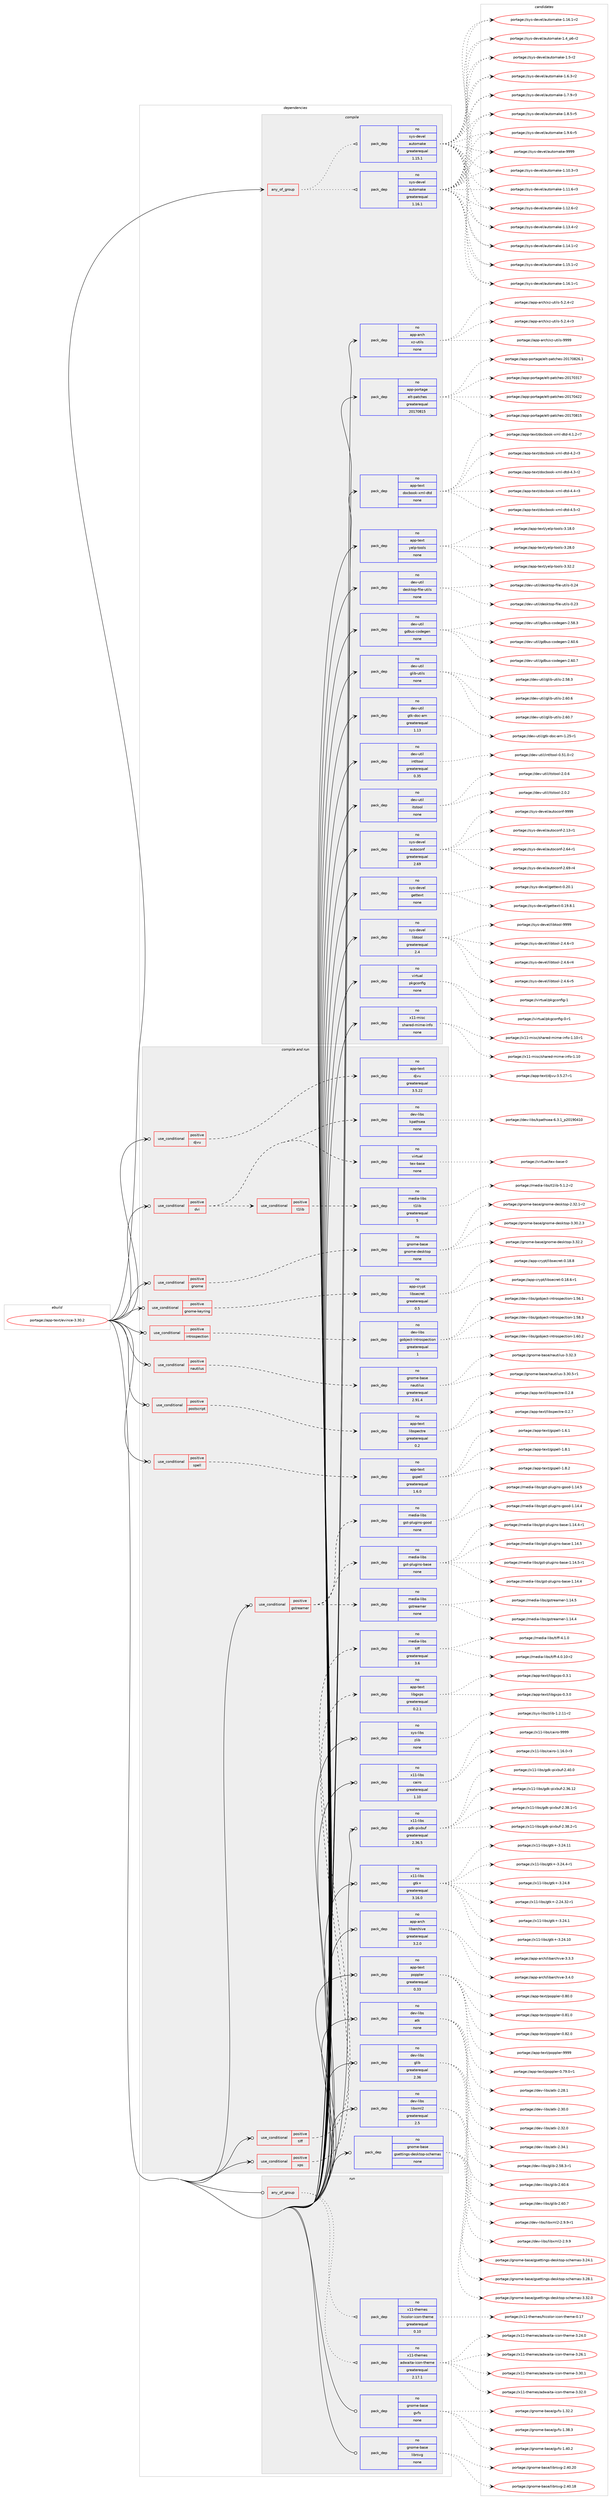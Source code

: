 digraph prolog {

# *************
# Graph options
# *************

newrank=true;
concentrate=true;
compound=true;
graph [rankdir=LR,fontname=Helvetica,fontsize=10,ranksep=1.5];#, ranksep=2.5, nodesep=0.2];
edge  [arrowhead=vee];
node  [fontname=Helvetica,fontsize=10];

# **********
# The ebuild
# **********

subgraph cluster_leftcol {
color=gray;
rank=same;
label=<<i>ebuild</i>>;
id [label="portage://app-text/evince-3.30.2", color=red, width=4, href="../app-text/evince-3.30.2.svg"];
}

# ****************
# The dependencies
# ****************

subgraph cluster_midcol {
color=gray;
label=<<i>dependencies</i>>;
subgraph cluster_compile {
fillcolor="#eeeeee";
style=filled;
label=<<i>compile</i>>;
subgraph any717 {
dependency44042 [label=<<TABLE BORDER="0" CELLBORDER="1" CELLSPACING="0" CELLPADDING="4"><TR><TD CELLPADDING="10">any_of_group</TD></TR></TABLE>>, shape=none, color=red];subgraph pack32519 {
dependency44043 [label=<<TABLE BORDER="0" CELLBORDER="1" CELLSPACING="0" CELLPADDING="4" WIDTH="220"><TR><TD ROWSPAN="6" CELLPADDING="30">pack_dep</TD></TR><TR><TD WIDTH="110">no</TD></TR><TR><TD>sys-devel</TD></TR><TR><TD>automake</TD></TR><TR><TD>greaterequal</TD></TR><TR><TD>1.16.1</TD></TR></TABLE>>, shape=none, color=blue];
}
dependency44042:e -> dependency44043:w [weight=20,style="dotted",arrowhead="oinv"];
subgraph pack32520 {
dependency44044 [label=<<TABLE BORDER="0" CELLBORDER="1" CELLSPACING="0" CELLPADDING="4" WIDTH="220"><TR><TD ROWSPAN="6" CELLPADDING="30">pack_dep</TD></TR><TR><TD WIDTH="110">no</TD></TR><TR><TD>sys-devel</TD></TR><TR><TD>automake</TD></TR><TR><TD>greaterequal</TD></TR><TR><TD>1.15.1</TD></TR></TABLE>>, shape=none, color=blue];
}
dependency44042:e -> dependency44044:w [weight=20,style="dotted",arrowhead="oinv"];
}
id:e -> dependency44042:w [weight=20,style="solid",arrowhead="vee"];
subgraph pack32521 {
dependency44045 [label=<<TABLE BORDER="0" CELLBORDER="1" CELLSPACING="0" CELLPADDING="4" WIDTH="220"><TR><TD ROWSPAN="6" CELLPADDING="30">pack_dep</TD></TR><TR><TD WIDTH="110">no</TD></TR><TR><TD>app-arch</TD></TR><TR><TD>xz-utils</TD></TR><TR><TD>none</TD></TR><TR><TD></TD></TR></TABLE>>, shape=none, color=blue];
}
id:e -> dependency44045:w [weight=20,style="solid",arrowhead="vee"];
subgraph pack32522 {
dependency44046 [label=<<TABLE BORDER="0" CELLBORDER="1" CELLSPACING="0" CELLPADDING="4" WIDTH="220"><TR><TD ROWSPAN="6" CELLPADDING="30">pack_dep</TD></TR><TR><TD WIDTH="110">no</TD></TR><TR><TD>app-portage</TD></TR><TR><TD>elt-patches</TD></TR><TR><TD>greaterequal</TD></TR><TR><TD>20170815</TD></TR></TABLE>>, shape=none, color=blue];
}
id:e -> dependency44046:w [weight=20,style="solid",arrowhead="vee"];
subgraph pack32523 {
dependency44047 [label=<<TABLE BORDER="0" CELLBORDER="1" CELLSPACING="0" CELLPADDING="4" WIDTH="220"><TR><TD ROWSPAN="6" CELLPADDING="30">pack_dep</TD></TR><TR><TD WIDTH="110">no</TD></TR><TR><TD>app-text</TD></TR><TR><TD>docbook-xml-dtd</TD></TR><TR><TD>none</TD></TR><TR><TD></TD></TR></TABLE>>, shape=none, color=blue];
}
id:e -> dependency44047:w [weight=20,style="solid",arrowhead="vee"];
subgraph pack32524 {
dependency44048 [label=<<TABLE BORDER="0" CELLBORDER="1" CELLSPACING="0" CELLPADDING="4" WIDTH="220"><TR><TD ROWSPAN="6" CELLPADDING="30">pack_dep</TD></TR><TR><TD WIDTH="110">no</TD></TR><TR><TD>app-text</TD></TR><TR><TD>yelp-tools</TD></TR><TR><TD>none</TD></TR><TR><TD></TD></TR></TABLE>>, shape=none, color=blue];
}
id:e -> dependency44048:w [weight=20,style="solid",arrowhead="vee"];
subgraph pack32525 {
dependency44049 [label=<<TABLE BORDER="0" CELLBORDER="1" CELLSPACING="0" CELLPADDING="4" WIDTH="220"><TR><TD ROWSPAN="6" CELLPADDING="30">pack_dep</TD></TR><TR><TD WIDTH="110">no</TD></TR><TR><TD>dev-util</TD></TR><TR><TD>desktop-file-utils</TD></TR><TR><TD>none</TD></TR><TR><TD></TD></TR></TABLE>>, shape=none, color=blue];
}
id:e -> dependency44049:w [weight=20,style="solid",arrowhead="vee"];
subgraph pack32526 {
dependency44050 [label=<<TABLE BORDER="0" CELLBORDER="1" CELLSPACING="0" CELLPADDING="4" WIDTH="220"><TR><TD ROWSPAN="6" CELLPADDING="30">pack_dep</TD></TR><TR><TD WIDTH="110">no</TD></TR><TR><TD>dev-util</TD></TR><TR><TD>gdbus-codegen</TD></TR><TR><TD>none</TD></TR><TR><TD></TD></TR></TABLE>>, shape=none, color=blue];
}
id:e -> dependency44050:w [weight=20,style="solid",arrowhead="vee"];
subgraph pack32527 {
dependency44051 [label=<<TABLE BORDER="0" CELLBORDER="1" CELLSPACING="0" CELLPADDING="4" WIDTH="220"><TR><TD ROWSPAN="6" CELLPADDING="30">pack_dep</TD></TR><TR><TD WIDTH="110">no</TD></TR><TR><TD>dev-util</TD></TR><TR><TD>glib-utils</TD></TR><TR><TD>none</TD></TR><TR><TD></TD></TR></TABLE>>, shape=none, color=blue];
}
id:e -> dependency44051:w [weight=20,style="solid",arrowhead="vee"];
subgraph pack32528 {
dependency44052 [label=<<TABLE BORDER="0" CELLBORDER="1" CELLSPACING="0" CELLPADDING="4" WIDTH="220"><TR><TD ROWSPAN="6" CELLPADDING="30">pack_dep</TD></TR><TR><TD WIDTH="110">no</TD></TR><TR><TD>dev-util</TD></TR><TR><TD>gtk-doc-am</TD></TR><TR><TD>greaterequal</TD></TR><TR><TD>1.13</TD></TR></TABLE>>, shape=none, color=blue];
}
id:e -> dependency44052:w [weight=20,style="solid",arrowhead="vee"];
subgraph pack32529 {
dependency44053 [label=<<TABLE BORDER="0" CELLBORDER="1" CELLSPACING="0" CELLPADDING="4" WIDTH="220"><TR><TD ROWSPAN="6" CELLPADDING="30">pack_dep</TD></TR><TR><TD WIDTH="110">no</TD></TR><TR><TD>dev-util</TD></TR><TR><TD>intltool</TD></TR><TR><TD>greaterequal</TD></TR><TR><TD>0.35</TD></TR></TABLE>>, shape=none, color=blue];
}
id:e -> dependency44053:w [weight=20,style="solid",arrowhead="vee"];
subgraph pack32530 {
dependency44054 [label=<<TABLE BORDER="0" CELLBORDER="1" CELLSPACING="0" CELLPADDING="4" WIDTH="220"><TR><TD ROWSPAN="6" CELLPADDING="30">pack_dep</TD></TR><TR><TD WIDTH="110">no</TD></TR><TR><TD>dev-util</TD></TR><TR><TD>itstool</TD></TR><TR><TD>none</TD></TR><TR><TD></TD></TR></TABLE>>, shape=none, color=blue];
}
id:e -> dependency44054:w [weight=20,style="solid",arrowhead="vee"];
subgraph pack32531 {
dependency44055 [label=<<TABLE BORDER="0" CELLBORDER="1" CELLSPACING="0" CELLPADDING="4" WIDTH="220"><TR><TD ROWSPAN="6" CELLPADDING="30">pack_dep</TD></TR><TR><TD WIDTH="110">no</TD></TR><TR><TD>sys-devel</TD></TR><TR><TD>autoconf</TD></TR><TR><TD>greaterequal</TD></TR><TR><TD>2.69</TD></TR></TABLE>>, shape=none, color=blue];
}
id:e -> dependency44055:w [weight=20,style="solid",arrowhead="vee"];
subgraph pack32532 {
dependency44056 [label=<<TABLE BORDER="0" CELLBORDER="1" CELLSPACING="0" CELLPADDING="4" WIDTH="220"><TR><TD ROWSPAN="6" CELLPADDING="30">pack_dep</TD></TR><TR><TD WIDTH="110">no</TD></TR><TR><TD>sys-devel</TD></TR><TR><TD>gettext</TD></TR><TR><TD>none</TD></TR><TR><TD></TD></TR></TABLE>>, shape=none, color=blue];
}
id:e -> dependency44056:w [weight=20,style="solid",arrowhead="vee"];
subgraph pack32533 {
dependency44057 [label=<<TABLE BORDER="0" CELLBORDER="1" CELLSPACING="0" CELLPADDING="4" WIDTH="220"><TR><TD ROWSPAN="6" CELLPADDING="30">pack_dep</TD></TR><TR><TD WIDTH="110">no</TD></TR><TR><TD>sys-devel</TD></TR><TR><TD>libtool</TD></TR><TR><TD>greaterequal</TD></TR><TR><TD>2.4</TD></TR></TABLE>>, shape=none, color=blue];
}
id:e -> dependency44057:w [weight=20,style="solid",arrowhead="vee"];
subgraph pack32534 {
dependency44058 [label=<<TABLE BORDER="0" CELLBORDER="1" CELLSPACING="0" CELLPADDING="4" WIDTH="220"><TR><TD ROWSPAN="6" CELLPADDING="30">pack_dep</TD></TR><TR><TD WIDTH="110">no</TD></TR><TR><TD>virtual</TD></TR><TR><TD>pkgconfig</TD></TR><TR><TD>none</TD></TR><TR><TD></TD></TR></TABLE>>, shape=none, color=blue];
}
id:e -> dependency44058:w [weight=20,style="solid",arrowhead="vee"];
subgraph pack32535 {
dependency44059 [label=<<TABLE BORDER="0" CELLBORDER="1" CELLSPACING="0" CELLPADDING="4" WIDTH="220"><TR><TD ROWSPAN="6" CELLPADDING="30">pack_dep</TD></TR><TR><TD WIDTH="110">no</TD></TR><TR><TD>x11-misc</TD></TR><TR><TD>shared-mime-info</TD></TR><TR><TD>none</TD></TR><TR><TD></TD></TR></TABLE>>, shape=none, color=blue];
}
id:e -> dependency44059:w [weight=20,style="solid",arrowhead="vee"];
}
subgraph cluster_compileandrun {
fillcolor="#eeeeee";
style=filled;
label=<<i>compile and run</i>>;
subgraph cond10782 {
dependency44060 [label=<<TABLE BORDER="0" CELLBORDER="1" CELLSPACING="0" CELLPADDING="4"><TR><TD ROWSPAN="3" CELLPADDING="10">use_conditional</TD></TR><TR><TD>positive</TD></TR><TR><TD>djvu</TD></TR></TABLE>>, shape=none, color=red];
subgraph pack32536 {
dependency44061 [label=<<TABLE BORDER="0" CELLBORDER="1" CELLSPACING="0" CELLPADDING="4" WIDTH="220"><TR><TD ROWSPAN="6" CELLPADDING="30">pack_dep</TD></TR><TR><TD WIDTH="110">no</TD></TR><TR><TD>app-text</TD></TR><TR><TD>djvu</TD></TR><TR><TD>greaterequal</TD></TR><TR><TD>3.5.22</TD></TR></TABLE>>, shape=none, color=blue];
}
dependency44060:e -> dependency44061:w [weight=20,style="dashed",arrowhead="vee"];
}
id:e -> dependency44060:w [weight=20,style="solid",arrowhead="odotvee"];
subgraph cond10783 {
dependency44062 [label=<<TABLE BORDER="0" CELLBORDER="1" CELLSPACING="0" CELLPADDING="4"><TR><TD ROWSPAN="3" CELLPADDING="10">use_conditional</TD></TR><TR><TD>positive</TD></TR><TR><TD>dvi</TD></TR></TABLE>>, shape=none, color=red];
subgraph pack32537 {
dependency44063 [label=<<TABLE BORDER="0" CELLBORDER="1" CELLSPACING="0" CELLPADDING="4" WIDTH="220"><TR><TD ROWSPAN="6" CELLPADDING="30">pack_dep</TD></TR><TR><TD WIDTH="110">no</TD></TR><TR><TD>virtual</TD></TR><TR><TD>tex-base</TD></TR><TR><TD>none</TD></TR><TR><TD></TD></TR></TABLE>>, shape=none, color=blue];
}
dependency44062:e -> dependency44063:w [weight=20,style="dashed",arrowhead="vee"];
subgraph pack32538 {
dependency44064 [label=<<TABLE BORDER="0" CELLBORDER="1" CELLSPACING="0" CELLPADDING="4" WIDTH="220"><TR><TD ROWSPAN="6" CELLPADDING="30">pack_dep</TD></TR><TR><TD WIDTH="110">no</TD></TR><TR><TD>dev-libs</TD></TR><TR><TD>kpathsea</TD></TR><TR><TD>none</TD></TR><TR><TD></TD></TR></TABLE>>, shape=none, color=blue];
}
dependency44062:e -> dependency44064:w [weight=20,style="dashed",arrowhead="vee"];
subgraph cond10784 {
dependency44065 [label=<<TABLE BORDER="0" CELLBORDER="1" CELLSPACING="0" CELLPADDING="4"><TR><TD ROWSPAN="3" CELLPADDING="10">use_conditional</TD></TR><TR><TD>positive</TD></TR><TR><TD>t1lib</TD></TR></TABLE>>, shape=none, color=red];
subgraph pack32539 {
dependency44066 [label=<<TABLE BORDER="0" CELLBORDER="1" CELLSPACING="0" CELLPADDING="4" WIDTH="220"><TR><TD ROWSPAN="6" CELLPADDING="30">pack_dep</TD></TR><TR><TD WIDTH="110">no</TD></TR><TR><TD>media-libs</TD></TR><TR><TD>t1lib</TD></TR><TR><TD>greaterequal</TD></TR><TR><TD>5</TD></TR></TABLE>>, shape=none, color=blue];
}
dependency44065:e -> dependency44066:w [weight=20,style="dashed",arrowhead="vee"];
}
dependency44062:e -> dependency44065:w [weight=20,style="dashed",arrowhead="vee"];
}
id:e -> dependency44062:w [weight=20,style="solid",arrowhead="odotvee"];
subgraph cond10785 {
dependency44067 [label=<<TABLE BORDER="0" CELLBORDER="1" CELLSPACING="0" CELLPADDING="4"><TR><TD ROWSPAN="3" CELLPADDING="10">use_conditional</TD></TR><TR><TD>positive</TD></TR><TR><TD>gnome</TD></TR></TABLE>>, shape=none, color=red];
subgraph pack32540 {
dependency44068 [label=<<TABLE BORDER="0" CELLBORDER="1" CELLSPACING="0" CELLPADDING="4" WIDTH="220"><TR><TD ROWSPAN="6" CELLPADDING="30">pack_dep</TD></TR><TR><TD WIDTH="110">no</TD></TR><TR><TD>gnome-base</TD></TR><TR><TD>gnome-desktop</TD></TR><TR><TD>none</TD></TR><TR><TD></TD></TR></TABLE>>, shape=none, color=blue];
}
dependency44067:e -> dependency44068:w [weight=20,style="dashed",arrowhead="vee"];
}
id:e -> dependency44067:w [weight=20,style="solid",arrowhead="odotvee"];
subgraph cond10786 {
dependency44069 [label=<<TABLE BORDER="0" CELLBORDER="1" CELLSPACING="0" CELLPADDING="4"><TR><TD ROWSPAN="3" CELLPADDING="10">use_conditional</TD></TR><TR><TD>positive</TD></TR><TR><TD>gnome-keyring</TD></TR></TABLE>>, shape=none, color=red];
subgraph pack32541 {
dependency44070 [label=<<TABLE BORDER="0" CELLBORDER="1" CELLSPACING="0" CELLPADDING="4" WIDTH="220"><TR><TD ROWSPAN="6" CELLPADDING="30">pack_dep</TD></TR><TR><TD WIDTH="110">no</TD></TR><TR><TD>app-crypt</TD></TR><TR><TD>libsecret</TD></TR><TR><TD>greaterequal</TD></TR><TR><TD>0.5</TD></TR></TABLE>>, shape=none, color=blue];
}
dependency44069:e -> dependency44070:w [weight=20,style="dashed",arrowhead="vee"];
}
id:e -> dependency44069:w [weight=20,style="solid",arrowhead="odotvee"];
subgraph cond10787 {
dependency44071 [label=<<TABLE BORDER="0" CELLBORDER="1" CELLSPACING="0" CELLPADDING="4"><TR><TD ROWSPAN="3" CELLPADDING="10">use_conditional</TD></TR><TR><TD>positive</TD></TR><TR><TD>gstreamer</TD></TR></TABLE>>, shape=none, color=red];
subgraph pack32542 {
dependency44072 [label=<<TABLE BORDER="0" CELLBORDER="1" CELLSPACING="0" CELLPADDING="4" WIDTH="220"><TR><TD ROWSPAN="6" CELLPADDING="30">pack_dep</TD></TR><TR><TD WIDTH="110">no</TD></TR><TR><TD>media-libs</TD></TR><TR><TD>gstreamer</TD></TR><TR><TD>none</TD></TR><TR><TD></TD></TR></TABLE>>, shape=none, color=blue];
}
dependency44071:e -> dependency44072:w [weight=20,style="dashed",arrowhead="vee"];
subgraph pack32543 {
dependency44073 [label=<<TABLE BORDER="0" CELLBORDER="1" CELLSPACING="0" CELLPADDING="4" WIDTH="220"><TR><TD ROWSPAN="6" CELLPADDING="30">pack_dep</TD></TR><TR><TD WIDTH="110">no</TD></TR><TR><TD>media-libs</TD></TR><TR><TD>gst-plugins-base</TD></TR><TR><TD>none</TD></TR><TR><TD></TD></TR></TABLE>>, shape=none, color=blue];
}
dependency44071:e -> dependency44073:w [weight=20,style="dashed",arrowhead="vee"];
subgraph pack32544 {
dependency44074 [label=<<TABLE BORDER="0" CELLBORDER="1" CELLSPACING="0" CELLPADDING="4" WIDTH="220"><TR><TD ROWSPAN="6" CELLPADDING="30">pack_dep</TD></TR><TR><TD WIDTH="110">no</TD></TR><TR><TD>media-libs</TD></TR><TR><TD>gst-plugins-good</TD></TR><TR><TD>none</TD></TR><TR><TD></TD></TR></TABLE>>, shape=none, color=blue];
}
dependency44071:e -> dependency44074:w [weight=20,style="dashed",arrowhead="vee"];
}
id:e -> dependency44071:w [weight=20,style="solid",arrowhead="odotvee"];
subgraph cond10788 {
dependency44075 [label=<<TABLE BORDER="0" CELLBORDER="1" CELLSPACING="0" CELLPADDING="4"><TR><TD ROWSPAN="3" CELLPADDING="10">use_conditional</TD></TR><TR><TD>positive</TD></TR><TR><TD>introspection</TD></TR></TABLE>>, shape=none, color=red];
subgraph pack32545 {
dependency44076 [label=<<TABLE BORDER="0" CELLBORDER="1" CELLSPACING="0" CELLPADDING="4" WIDTH="220"><TR><TD ROWSPAN="6" CELLPADDING="30">pack_dep</TD></TR><TR><TD WIDTH="110">no</TD></TR><TR><TD>dev-libs</TD></TR><TR><TD>gobject-introspection</TD></TR><TR><TD>greaterequal</TD></TR><TR><TD>1</TD></TR></TABLE>>, shape=none, color=blue];
}
dependency44075:e -> dependency44076:w [weight=20,style="dashed",arrowhead="vee"];
}
id:e -> dependency44075:w [weight=20,style="solid",arrowhead="odotvee"];
subgraph cond10789 {
dependency44077 [label=<<TABLE BORDER="0" CELLBORDER="1" CELLSPACING="0" CELLPADDING="4"><TR><TD ROWSPAN="3" CELLPADDING="10">use_conditional</TD></TR><TR><TD>positive</TD></TR><TR><TD>nautilus</TD></TR></TABLE>>, shape=none, color=red];
subgraph pack32546 {
dependency44078 [label=<<TABLE BORDER="0" CELLBORDER="1" CELLSPACING="0" CELLPADDING="4" WIDTH="220"><TR><TD ROWSPAN="6" CELLPADDING="30">pack_dep</TD></TR><TR><TD WIDTH="110">no</TD></TR><TR><TD>gnome-base</TD></TR><TR><TD>nautilus</TD></TR><TR><TD>greaterequal</TD></TR><TR><TD>2.91.4</TD></TR></TABLE>>, shape=none, color=blue];
}
dependency44077:e -> dependency44078:w [weight=20,style="dashed",arrowhead="vee"];
}
id:e -> dependency44077:w [weight=20,style="solid",arrowhead="odotvee"];
subgraph cond10790 {
dependency44079 [label=<<TABLE BORDER="0" CELLBORDER="1" CELLSPACING="0" CELLPADDING="4"><TR><TD ROWSPAN="3" CELLPADDING="10">use_conditional</TD></TR><TR><TD>positive</TD></TR><TR><TD>postscript</TD></TR></TABLE>>, shape=none, color=red];
subgraph pack32547 {
dependency44080 [label=<<TABLE BORDER="0" CELLBORDER="1" CELLSPACING="0" CELLPADDING="4" WIDTH="220"><TR><TD ROWSPAN="6" CELLPADDING="30">pack_dep</TD></TR><TR><TD WIDTH="110">no</TD></TR><TR><TD>app-text</TD></TR><TR><TD>libspectre</TD></TR><TR><TD>greaterequal</TD></TR><TR><TD>0.2</TD></TR></TABLE>>, shape=none, color=blue];
}
dependency44079:e -> dependency44080:w [weight=20,style="dashed",arrowhead="vee"];
}
id:e -> dependency44079:w [weight=20,style="solid",arrowhead="odotvee"];
subgraph cond10791 {
dependency44081 [label=<<TABLE BORDER="0" CELLBORDER="1" CELLSPACING="0" CELLPADDING="4"><TR><TD ROWSPAN="3" CELLPADDING="10">use_conditional</TD></TR><TR><TD>positive</TD></TR><TR><TD>spell</TD></TR></TABLE>>, shape=none, color=red];
subgraph pack32548 {
dependency44082 [label=<<TABLE BORDER="0" CELLBORDER="1" CELLSPACING="0" CELLPADDING="4" WIDTH="220"><TR><TD ROWSPAN="6" CELLPADDING="30">pack_dep</TD></TR><TR><TD WIDTH="110">no</TD></TR><TR><TD>app-text</TD></TR><TR><TD>gspell</TD></TR><TR><TD>greaterequal</TD></TR><TR><TD>1.6.0</TD></TR></TABLE>>, shape=none, color=blue];
}
dependency44081:e -> dependency44082:w [weight=20,style="dashed",arrowhead="vee"];
}
id:e -> dependency44081:w [weight=20,style="solid",arrowhead="odotvee"];
subgraph cond10792 {
dependency44083 [label=<<TABLE BORDER="0" CELLBORDER="1" CELLSPACING="0" CELLPADDING="4"><TR><TD ROWSPAN="3" CELLPADDING="10">use_conditional</TD></TR><TR><TD>positive</TD></TR><TR><TD>tiff</TD></TR></TABLE>>, shape=none, color=red];
subgraph pack32549 {
dependency44084 [label=<<TABLE BORDER="0" CELLBORDER="1" CELLSPACING="0" CELLPADDING="4" WIDTH="220"><TR><TD ROWSPAN="6" CELLPADDING="30">pack_dep</TD></TR><TR><TD WIDTH="110">no</TD></TR><TR><TD>media-libs</TD></TR><TR><TD>tiff</TD></TR><TR><TD>greaterequal</TD></TR><TR><TD>3.6</TD></TR></TABLE>>, shape=none, color=blue];
}
dependency44083:e -> dependency44084:w [weight=20,style="dashed",arrowhead="vee"];
}
id:e -> dependency44083:w [weight=20,style="solid",arrowhead="odotvee"];
subgraph cond10793 {
dependency44085 [label=<<TABLE BORDER="0" CELLBORDER="1" CELLSPACING="0" CELLPADDING="4"><TR><TD ROWSPAN="3" CELLPADDING="10">use_conditional</TD></TR><TR><TD>positive</TD></TR><TR><TD>xps</TD></TR></TABLE>>, shape=none, color=red];
subgraph pack32550 {
dependency44086 [label=<<TABLE BORDER="0" CELLBORDER="1" CELLSPACING="0" CELLPADDING="4" WIDTH="220"><TR><TD ROWSPAN="6" CELLPADDING="30">pack_dep</TD></TR><TR><TD WIDTH="110">no</TD></TR><TR><TD>app-text</TD></TR><TR><TD>libgxps</TD></TR><TR><TD>greaterequal</TD></TR><TR><TD>0.2.1</TD></TR></TABLE>>, shape=none, color=blue];
}
dependency44085:e -> dependency44086:w [weight=20,style="dashed",arrowhead="vee"];
}
id:e -> dependency44085:w [weight=20,style="solid",arrowhead="odotvee"];
subgraph pack32551 {
dependency44087 [label=<<TABLE BORDER="0" CELLBORDER="1" CELLSPACING="0" CELLPADDING="4" WIDTH="220"><TR><TD ROWSPAN="6" CELLPADDING="30">pack_dep</TD></TR><TR><TD WIDTH="110">no</TD></TR><TR><TD>app-arch</TD></TR><TR><TD>libarchive</TD></TR><TR><TD>greaterequal</TD></TR><TR><TD>3.2.0</TD></TR></TABLE>>, shape=none, color=blue];
}
id:e -> dependency44087:w [weight=20,style="solid",arrowhead="odotvee"];
subgraph pack32552 {
dependency44088 [label=<<TABLE BORDER="0" CELLBORDER="1" CELLSPACING="0" CELLPADDING="4" WIDTH="220"><TR><TD ROWSPAN="6" CELLPADDING="30">pack_dep</TD></TR><TR><TD WIDTH="110">no</TD></TR><TR><TD>app-text</TD></TR><TR><TD>poppler</TD></TR><TR><TD>greaterequal</TD></TR><TR><TD>0.33</TD></TR></TABLE>>, shape=none, color=blue];
}
id:e -> dependency44088:w [weight=20,style="solid",arrowhead="odotvee"];
subgraph pack32553 {
dependency44089 [label=<<TABLE BORDER="0" CELLBORDER="1" CELLSPACING="0" CELLPADDING="4" WIDTH="220"><TR><TD ROWSPAN="6" CELLPADDING="30">pack_dep</TD></TR><TR><TD WIDTH="110">no</TD></TR><TR><TD>dev-libs</TD></TR><TR><TD>atk</TD></TR><TR><TD>none</TD></TR><TR><TD></TD></TR></TABLE>>, shape=none, color=blue];
}
id:e -> dependency44089:w [weight=20,style="solid",arrowhead="odotvee"];
subgraph pack32554 {
dependency44090 [label=<<TABLE BORDER="0" CELLBORDER="1" CELLSPACING="0" CELLPADDING="4" WIDTH="220"><TR><TD ROWSPAN="6" CELLPADDING="30">pack_dep</TD></TR><TR><TD WIDTH="110">no</TD></TR><TR><TD>dev-libs</TD></TR><TR><TD>glib</TD></TR><TR><TD>greaterequal</TD></TR><TR><TD>2.36</TD></TR></TABLE>>, shape=none, color=blue];
}
id:e -> dependency44090:w [weight=20,style="solid",arrowhead="odotvee"];
subgraph pack32555 {
dependency44091 [label=<<TABLE BORDER="0" CELLBORDER="1" CELLSPACING="0" CELLPADDING="4" WIDTH="220"><TR><TD ROWSPAN="6" CELLPADDING="30">pack_dep</TD></TR><TR><TD WIDTH="110">no</TD></TR><TR><TD>dev-libs</TD></TR><TR><TD>libxml2</TD></TR><TR><TD>greaterequal</TD></TR><TR><TD>2.5</TD></TR></TABLE>>, shape=none, color=blue];
}
id:e -> dependency44091:w [weight=20,style="solid",arrowhead="odotvee"];
subgraph pack32556 {
dependency44092 [label=<<TABLE BORDER="0" CELLBORDER="1" CELLSPACING="0" CELLPADDING="4" WIDTH="220"><TR><TD ROWSPAN="6" CELLPADDING="30">pack_dep</TD></TR><TR><TD WIDTH="110">no</TD></TR><TR><TD>gnome-base</TD></TR><TR><TD>gsettings-desktop-schemas</TD></TR><TR><TD>none</TD></TR><TR><TD></TD></TR></TABLE>>, shape=none, color=blue];
}
id:e -> dependency44092:w [weight=20,style="solid",arrowhead="odotvee"];
subgraph pack32557 {
dependency44093 [label=<<TABLE BORDER="0" CELLBORDER="1" CELLSPACING="0" CELLPADDING="4" WIDTH="220"><TR><TD ROWSPAN="6" CELLPADDING="30">pack_dep</TD></TR><TR><TD WIDTH="110">no</TD></TR><TR><TD>sys-libs</TD></TR><TR><TD>zlib</TD></TR><TR><TD>none</TD></TR><TR><TD></TD></TR></TABLE>>, shape=none, color=blue];
}
id:e -> dependency44093:w [weight=20,style="solid",arrowhead="odotvee"];
subgraph pack32558 {
dependency44094 [label=<<TABLE BORDER="0" CELLBORDER="1" CELLSPACING="0" CELLPADDING="4" WIDTH="220"><TR><TD ROWSPAN="6" CELLPADDING="30">pack_dep</TD></TR><TR><TD WIDTH="110">no</TD></TR><TR><TD>x11-libs</TD></TR><TR><TD>cairo</TD></TR><TR><TD>greaterequal</TD></TR><TR><TD>1.10</TD></TR></TABLE>>, shape=none, color=blue];
}
id:e -> dependency44094:w [weight=20,style="solid",arrowhead="odotvee"];
subgraph pack32559 {
dependency44095 [label=<<TABLE BORDER="0" CELLBORDER="1" CELLSPACING="0" CELLPADDING="4" WIDTH="220"><TR><TD ROWSPAN="6" CELLPADDING="30">pack_dep</TD></TR><TR><TD WIDTH="110">no</TD></TR><TR><TD>x11-libs</TD></TR><TR><TD>gdk-pixbuf</TD></TR><TR><TD>greaterequal</TD></TR><TR><TD>2.36.5</TD></TR></TABLE>>, shape=none, color=blue];
}
id:e -> dependency44095:w [weight=20,style="solid",arrowhead="odotvee"];
subgraph pack32560 {
dependency44096 [label=<<TABLE BORDER="0" CELLBORDER="1" CELLSPACING="0" CELLPADDING="4" WIDTH="220"><TR><TD ROWSPAN="6" CELLPADDING="30">pack_dep</TD></TR><TR><TD WIDTH="110">no</TD></TR><TR><TD>x11-libs</TD></TR><TR><TD>gtk+</TD></TR><TR><TD>greaterequal</TD></TR><TR><TD>3.16.0</TD></TR></TABLE>>, shape=none, color=blue];
}
id:e -> dependency44096:w [weight=20,style="solid",arrowhead="odotvee"];
}
subgraph cluster_run {
fillcolor="#eeeeee";
style=filled;
label=<<i>run</i>>;
subgraph any718 {
dependency44097 [label=<<TABLE BORDER="0" CELLBORDER="1" CELLSPACING="0" CELLPADDING="4"><TR><TD CELLPADDING="10">any_of_group</TD></TR></TABLE>>, shape=none, color=red];subgraph pack32561 {
dependency44098 [label=<<TABLE BORDER="0" CELLBORDER="1" CELLSPACING="0" CELLPADDING="4" WIDTH="220"><TR><TD ROWSPAN="6" CELLPADDING="30">pack_dep</TD></TR><TR><TD WIDTH="110">no</TD></TR><TR><TD>x11-themes</TD></TR><TR><TD>adwaita-icon-theme</TD></TR><TR><TD>greaterequal</TD></TR><TR><TD>2.17.1</TD></TR></TABLE>>, shape=none, color=blue];
}
dependency44097:e -> dependency44098:w [weight=20,style="dotted",arrowhead="oinv"];
subgraph pack32562 {
dependency44099 [label=<<TABLE BORDER="0" CELLBORDER="1" CELLSPACING="0" CELLPADDING="4" WIDTH="220"><TR><TD ROWSPAN="6" CELLPADDING="30">pack_dep</TD></TR><TR><TD WIDTH="110">no</TD></TR><TR><TD>x11-themes</TD></TR><TR><TD>hicolor-icon-theme</TD></TR><TR><TD>greaterequal</TD></TR><TR><TD>0.10</TD></TR></TABLE>>, shape=none, color=blue];
}
dependency44097:e -> dependency44099:w [weight=20,style="dotted",arrowhead="oinv"];
}
id:e -> dependency44097:w [weight=20,style="solid",arrowhead="odot"];
subgraph pack32563 {
dependency44100 [label=<<TABLE BORDER="0" CELLBORDER="1" CELLSPACING="0" CELLPADDING="4" WIDTH="220"><TR><TD ROWSPAN="6" CELLPADDING="30">pack_dep</TD></TR><TR><TD WIDTH="110">no</TD></TR><TR><TD>gnome-base</TD></TR><TR><TD>gvfs</TD></TR><TR><TD>none</TD></TR><TR><TD></TD></TR></TABLE>>, shape=none, color=blue];
}
id:e -> dependency44100:w [weight=20,style="solid",arrowhead="odot"];
subgraph pack32564 {
dependency44101 [label=<<TABLE BORDER="0" CELLBORDER="1" CELLSPACING="0" CELLPADDING="4" WIDTH="220"><TR><TD ROWSPAN="6" CELLPADDING="30">pack_dep</TD></TR><TR><TD WIDTH="110">no</TD></TR><TR><TD>gnome-base</TD></TR><TR><TD>librsvg</TD></TR><TR><TD>none</TD></TR><TR><TD></TD></TR></TABLE>>, shape=none, color=blue];
}
id:e -> dependency44101:w [weight=20,style="solid",arrowhead="odot"];
}
}

# **************
# The candidates
# **************

subgraph cluster_choices {
rank=same;
color=gray;
label=<<i>candidates</i>>;

subgraph choice32519 {
color=black;
nodesep=1;
choiceportage11512111545100101118101108479711711611110997107101454946494846514511451 [label="portage://sys-devel/automake-1.10.3-r3", color=red, width=4,href="../sys-devel/automake-1.10.3-r3.svg"];
choiceportage11512111545100101118101108479711711611110997107101454946494946544511451 [label="portage://sys-devel/automake-1.11.6-r3", color=red, width=4,href="../sys-devel/automake-1.11.6-r3.svg"];
choiceportage11512111545100101118101108479711711611110997107101454946495046544511450 [label="portage://sys-devel/automake-1.12.6-r2", color=red, width=4,href="../sys-devel/automake-1.12.6-r2.svg"];
choiceportage11512111545100101118101108479711711611110997107101454946495146524511450 [label="portage://sys-devel/automake-1.13.4-r2", color=red, width=4,href="../sys-devel/automake-1.13.4-r2.svg"];
choiceportage11512111545100101118101108479711711611110997107101454946495246494511450 [label="portage://sys-devel/automake-1.14.1-r2", color=red, width=4,href="../sys-devel/automake-1.14.1-r2.svg"];
choiceportage11512111545100101118101108479711711611110997107101454946495346494511450 [label="portage://sys-devel/automake-1.15.1-r2", color=red, width=4,href="../sys-devel/automake-1.15.1-r2.svg"];
choiceportage11512111545100101118101108479711711611110997107101454946495446494511449 [label="portage://sys-devel/automake-1.16.1-r1", color=red, width=4,href="../sys-devel/automake-1.16.1-r1.svg"];
choiceportage11512111545100101118101108479711711611110997107101454946495446494511450 [label="portage://sys-devel/automake-1.16.1-r2", color=red, width=4,href="../sys-devel/automake-1.16.1-r2.svg"];
choiceportage115121115451001011181011084797117116111109971071014549465295112544511450 [label="portage://sys-devel/automake-1.4_p6-r2", color=red, width=4,href="../sys-devel/automake-1.4_p6-r2.svg"];
choiceportage11512111545100101118101108479711711611110997107101454946534511450 [label="portage://sys-devel/automake-1.5-r2", color=red, width=4,href="../sys-devel/automake-1.5-r2.svg"];
choiceportage115121115451001011181011084797117116111109971071014549465446514511450 [label="portage://sys-devel/automake-1.6.3-r2", color=red, width=4,href="../sys-devel/automake-1.6.3-r2.svg"];
choiceportage115121115451001011181011084797117116111109971071014549465546574511451 [label="portage://sys-devel/automake-1.7.9-r3", color=red, width=4,href="../sys-devel/automake-1.7.9-r3.svg"];
choiceportage115121115451001011181011084797117116111109971071014549465646534511453 [label="portage://sys-devel/automake-1.8.5-r5", color=red, width=4,href="../sys-devel/automake-1.8.5-r5.svg"];
choiceportage115121115451001011181011084797117116111109971071014549465746544511453 [label="portage://sys-devel/automake-1.9.6-r5", color=red, width=4,href="../sys-devel/automake-1.9.6-r5.svg"];
choiceportage115121115451001011181011084797117116111109971071014557575757 [label="portage://sys-devel/automake-9999", color=red, width=4,href="../sys-devel/automake-9999.svg"];
dependency44043:e -> choiceportage11512111545100101118101108479711711611110997107101454946494846514511451:w [style=dotted,weight="100"];
dependency44043:e -> choiceportage11512111545100101118101108479711711611110997107101454946494946544511451:w [style=dotted,weight="100"];
dependency44043:e -> choiceportage11512111545100101118101108479711711611110997107101454946495046544511450:w [style=dotted,weight="100"];
dependency44043:e -> choiceportage11512111545100101118101108479711711611110997107101454946495146524511450:w [style=dotted,weight="100"];
dependency44043:e -> choiceportage11512111545100101118101108479711711611110997107101454946495246494511450:w [style=dotted,weight="100"];
dependency44043:e -> choiceportage11512111545100101118101108479711711611110997107101454946495346494511450:w [style=dotted,weight="100"];
dependency44043:e -> choiceportage11512111545100101118101108479711711611110997107101454946495446494511449:w [style=dotted,weight="100"];
dependency44043:e -> choiceportage11512111545100101118101108479711711611110997107101454946495446494511450:w [style=dotted,weight="100"];
dependency44043:e -> choiceportage115121115451001011181011084797117116111109971071014549465295112544511450:w [style=dotted,weight="100"];
dependency44043:e -> choiceportage11512111545100101118101108479711711611110997107101454946534511450:w [style=dotted,weight="100"];
dependency44043:e -> choiceportage115121115451001011181011084797117116111109971071014549465446514511450:w [style=dotted,weight="100"];
dependency44043:e -> choiceportage115121115451001011181011084797117116111109971071014549465546574511451:w [style=dotted,weight="100"];
dependency44043:e -> choiceportage115121115451001011181011084797117116111109971071014549465646534511453:w [style=dotted,weight="100"];
dependency44043:e -> choiceportage115121115451001011181011084797117116111109971071014549465746544511453:w [style=dotted,weight="100"];
dependency44043:e -> choiceportage115121115451001011181011084797117116111109971071014557575757:w [style=dotted,weight="100"];
}
subgraph choice32520 {
color=black;
nodesep=1;
choiceportage11512111545100101118101108479711711611110997107101454946494846514511451 [label="portage://sys-devel/automake-1.10.3-r3", color=red, width=4,href="../sys-devel/automake-1.10.3-r3.svg"];
choiceportage11512111545100101118101108479711711611110997107101454946494946544511451 [label="portage://sys-devel/automake-1.11.6-r3", color=red, width=4,href="../sys-devel/automake-1.11.6-r3.svg"];
choiceportage11512111545100101118101108479711711611110997107101454946495046544511450 [label="portage://sys-devel/automake-1.12.6-r2", color=red, width=4,href="../sys-devel/automake-1.12.6-r2.svg"];
choiceportage11512111545100101118101108479711711611110997107101454946495146524511450 [label="portage://sys-devel/automake-1.13.4-r2", color=red, width=4,href="../sys-devel/automake-1.13.4-r2.svg"];
choiceportage11512111545100101118101108479711711611110997107101454946495246494511450 [label="portage://sys-devel/automake-1.14.1-r2", color=red, width=4,href="../sys-devel/automake-1.14.1-r2.svg"];
choiceportage11512111545100101118101108479711711611110997107101454946495346494511450 [label="portage://sys-devel/automake-1.15.1-r2", color=red, width=4,href="../sys-devel/automake-1.15.1-r2.svg"];
choiceportage11512111545100101118101108479711711611110997107101454946495446494511449 [label="portage://sys-devel/automake-1.16.1-r1", color=red, width=4,href="../sys-devel/automake-1.16.1-r1.svg"];
choiceportage11512111545100101118101108479711711611110997107101454946495446494511450 [label="portage://sys-devel/automake-1.16.1-r2", color=red, width=4,href="../sys-devel/automake-1.16.1-r2.svg"];
choiceportage115121115451001011181011084797117116111109971071014549465295112544511450 [label="portage://sys-devel/automake-1.4_p6-r2", color=red, width=4,href="../sys-devel/automake-1.4_p6-r2.svg"];
choiceportage11512111545100101118101108479711711611110997107101454946534511450 [label="portage://sys-devel/automake-1.5-r2", color=red, width=4,href="../sys-devel/automake-1.5-r2.svg"];
choiceportage115121115451001011181011084797117116111109971071014549465446514511450 [label="portage://sys-devel/automake-1.6.3-r2", color=red, width=4,href="../sys-devel/automake-1.6.3-r2.svg"];
choiceportage115121115451001011181011084797117116111109971071014549465546574511451 [label="portage://sys-devel/automake-1.7.9-r3", color=red, width=4,href="../sys-devel/automake-1.7.9-r3.svg"];
choiceportage115121115451001011181011084797117116111109971071014549465646534511453 [label="portage://sys-devel/automake-1.8.5-r5", color=red, width=4,href="../sys-devel/automake-1.8.5-r5.svg"];
choiceportage115121115451001011181011084797117116111109971071014549465746544511453 [label="portage://sys-devel/automake-1.9.6-r5", color=red, width=4,href="../sys-devel/automake-1.9.6-r5.svg"];
choiceportage115121115451001011181011084797117116111109971071014557575757 [label="portage://sys-devel/automake-9999", color=red, width=4,href="../sys-devel/automake-9999.svg"];
dependency44044:e -> choiceportage11512111545100101118101108479711711611110997107101454946494846514511451:w [style=dotted,weight="100"];
dependency44044:e -> choiceportage11512111545100101118101108479711711611110997107101454946494946544511451:w [style=dotted,weight="100"];
dependency44044:e -> choiceportage11512111545100101118101108479711711611110997107101454946495046544511450:w [style=dotted,weight="100"];
dependency44044:e -> choiceportage11512111545100101118101108479711711611110997107101454946495146524511450:w [style=dotted,weight="100"];
dependency44044:e -> choiceportage11512111545100101118101108479711711611110997107101454946495246494511450:w [style=dotted,weight="100"];
dependency44044:e -> choiceportage11512111545100101118101108479711711611110997107101454946495346494511450:w [style=dotted,weight="100"];
dependency44044:e -> choiceportage11512111545100101118101108479711711611110997107101454946495446494511449:w [style=dotted,weight="100"];
dependency44044:e -> choiceportage11512111545100101118101108479711711611110997107101454946495446494511450:w [style=dotted,weight="100"];
dependency44044:e -> choiceportage115121115451001011181011084797117116111109971071014549465295112544511450:w [style=dotted,weight="100"];
dependency44044:e -> choiceportage11512111545100101118101108479711711611110997107101454946534511450:w [style=dotted,weight="100"];
dependency44044:e -> choiceportage115121115451001011181011084797117116111109971071014549465446514511450:w [style=dotted,weight="100"];
dependency44044:e -> choiceportage115121115451001011181011084797117116111109971071014549465546574511451:w [style=dotted,weight="100"];
dependency44044:e -> choiceportage115121115451001011181011084797117116111109971071014549465646534511453:w [style=dotted,weight="100"];
dependency44044:e -> choiceportage115121115451001011181011084797117116111109971071014549465746544511453:w [style=dotted,weight="100"];
dependency44044:e -> choiceportage115121115451001011181011084797117116111109971071014557575757:w [style=dotted,weight="100"];
}
subgraph choice32521 {
color=black;
nodesep=1;
choiceportage9711211245971149910447120122451171161051081154553465046524511450 [label="portage://app-arch/xz-utils-5.2.4-r2", color=red, width=4,href="../app-arch/xz-utils-5.2.4-r2.svg"];
choiceportage9711211245971149910447120122451171161051081154553465046524511451 [label="portage://app-arch/xz-utils-5.2.4-r3", color=red, width=4,href="../app-arch/xz-utils-5.2.4-r3.svg"];
choiceportage9711211245971149910447120122451171161051081154557575757 [label="portage://app-arch/xz-utils-9999", color=red, width=4,href="../app-arch/xz-utils-9999.svg"];
dependency44045:e -> choiceportage9711211245971149910447120122451171161051081154553465046524511450:w [style=dotted,weight="100"];
dependency44045:e -> choiceportage9711211245971149910447120122451171161051081154553465046524511451:w [style=dotted,weight="100"];
dependency44045:e -> choiceportage9711211245971149910447120122451171161051081154557575757:w [style=dotted,weight="100"];
}
subgraph choice32522 {
color=black;
nodesep=1;
choiceportage97112112451121111141169710310147101108116451129711699104101115455048495548514955 [label="portage://app-portage/elt-patches-20170317", color=red, width=4,href="../app-portage/elt-patches-20170317.svg"];
choiceportage97112112451121111141169710310147101108116451129711699104101115455048495548525050 [label="portage://app-portage/elt-patches-20170422", color=red, width=4,href="../app-portage/elt-patches-20170422.svg"];
choiceportage97112112451121111141169710310147101108116451129711699104101115455048495548564953 [label="portage://app-portage/elt-patches-20170815", color=red, width=4,href="../app-portage/elt-patches-20170815.svg"];
choiceportage971121124511211111411697103101471011081164511297116991041011154550484955485650544649 [label="portage://app-portage/elt-patches-20170826.1", color=red, width=4,href="../app-portage/elt-patches-20170826.1.svg"];
dependency44046:e -> choiceportage97112112451121111141169710310147101108116451129711699104101115455048495548514955:w [style=dotted,weight="100"];
dependency44046:e -> choiceportage97112112451121111141169710310147101108116451129711699104101115455048495548525050:w [style=dotted,weight="100"];
dependency44046:e -> choiceportage97112112451121111141169710310147101108116451129711699104101115455048495548564953:w [style=dotted,weight="100"];
dependency44046:e -> choiceportage971121124511211111411697103101471011081164511297116991041011154550484955485650544649:w [style=dotted,weight="100"];
}
subgraph choice32523 {
color=black;
nodesep=1;
choiceportage971121124511610112011647100111999811111110745120109108451001161004552464946504511455 [label="portage://app-text/docbook-xml-dtd-4.1.2-r7", color=red, width=4,href="../app-text/docbook-xml-dtd-4.1.2-r7.svg"];
choiceportage97112112451161011201164710011199981111111074512010910845100116100455246504511451 [label="portage://app-text/docbook-xml-dtd-4.2-r3", color=red, width=4,href="../app-text/docbook-xml-dtd-4.2-r3.svg"];
choiceportage97112112451161011201164710011199981111111074512010910845100116100455246514511450 [label="portage://app-text/docbook-xml-dtd-4.3-r2", color=red, width=4,href="../app-text/docbook-xml-dtd-4.3-r2.svg"];
choiceportage97112112451161011201164710011199981111111074512010910845100116100455246524511451 [label="portage://app-text/docbook-xml-dtd-4.4-r3", color=red, width=4,href="../app-text/docbook-xml-dtd-4.4-r3.svg"];
choiceportage97112112451161011201164710011199981111111074512010910845100116100455246534511450 [label="portage://app-text/docbook-xml-dtd-4.5-r2", color=red, width=4,href="../app-text/docbook-xml-dtd-4.5-r2.svg"];
dependency44047:e -> choiceportage971121124511610112011647100111999811111110745120109108451001161004552464946504511455:w [style=dotted,weight="100"];
dependency44047:e -> choiceportage97112112451161011201164710011199981111111074512010910845100116100455246504511451:w [style=dotted,weight="100"];
dependency44047:e -> choiceportage97112112451161011201164710011199981111111074512010910845100116100455246514511450:w [style=dotted,weight="100"];
dependency44047:e -> choiceportage97112112451161011201164710011199981111111074512010910845100116100455246524511451:w [style=dotted,weight="100"];
dependency44047:e -> choiceportage97112112451161011201164710011199981111111074512010910845100116100455246534511450:w [style=dotted,weight="100"];
}
subgraph choice32524 {
color=black;
nodesep=1;
choiceportage9711211245116101120116471211011081124511611111110811545514649564648 [label="portage://app-text/yelp-tools-3.18.0", color=red, width=4,href="../app-text/yelp-tools-3.18.0.svg"];
choiceportage9711211245116101120116471211011081124511611111110811545514650564648 [label="portage://app-text/yelp-tools-3.28.0", color=red, width=4,href="../app-text/yelp-tools-3.28.0.svg"];
choiceportage9711211245116101120116471211011081124511611111110811545514651504650 [label="portage://app-text/yelp-tools-3.32.2", color=red, width=4,href="../app-text/yelp-tools-3.32.2.svg"];
dependency44048:e -> choiceportage9711211245116101120116471211011081124511611111110811545514649564648:w [style=dotted,weight="100"];
dependency44048:e -> choiceportage9711211245116101120116471211011081124511611111110811545514650564648:w [style=dotted,weight="100"];
dependency44048:e -> choiceportage9711211245116101120116471211011081124511611111110811545514651504650:w [style=dotted,weight="100"];
}
subgraph choice32525 {
color=black;
nodesep=1;
choiceportage100101118451171161051084710010111510711611111245102105108101451171161051081154548465051 [label="portage://dev-util/desktop-file-utils-0.23", color=red, width=4,href="../dev-util/desktop-file-utils-0.23.svg"];
choiceportage100101118451171161051084710010111510711611111245102105108101451171161051081154548465052 [label="portage://dev-util/desktop-file-utils-0.24", color=red, width=4,href="../dev-util/desktop-file-utils-0.24.svg"];
dependency44049:e -> choiceportage100101118451171161051084710010111510711611111245102105108101451171161051081154548465051:w [style=dotted,weight="100"];
dependency44049:e -> choiceportage100101118451171161051084710010111510711611111245102105108101451171161051081154548465052:w [style=dotted,weight="100"];
}
subgraph choice32526 {
color=black;
nodesep=1;
choiceportage100101118451171161051084710310098117115459911110010110310111045504653564651 [label="portage://dev-util/gdbus-codegen-2.58.3", color=red, width=4,href="../dev-util/gdbus-codegen-2.58.3.svg"];
choiceportage100101118451171161051084710310098117115459911110010110310111045504654484654 [label="portage://dev-util/gdbus-codegen-2.60.6", color=red, width=4,href="../dev-util/gdbus-codegen-2.60.6.svg"];
choiceportage100101118451171161051084710310098117115459911110010110310111045504654484655 [label="portage://dev-util/gdbus-codegen-2.60.7", color=red, width=4,href="../dev-util/gdbus-codegen-2.60.7.svg"];
dependency44050:e -> choiceportage100101118451171161051084710310098117115459911110010110310111045504653564651:w [style=dotted,weight="100"];
dependency44050:e -> choiceportage100101118451171161051084710310098117115459911110010110310111045504654484654:w [style=dotted,weight="100"];
dependency44050:e -> choiceportage100101118451171161051084710310098117115459911110010110310111045504654484655:w [style=dotted,weight="100"];
}
subgraph choice32527 {
color=black;
nodesep=1;
choiceportage1001011184511711610510847103108105984511711610510811545504653564651 [label="portage://dev-util/glib-utils-2.58.3", color=red, width=4,href="../dev-util/glib-utils-2.58.3.svg"];
choiceportage1001011184511711610510847103108105984511711610510811545504654484654 [label="portage://dev-util/glib-utils-2.60.6", color=red, width=4,href="../dev-util/glib-utils-2.60.6.svg"];
choiceportage1001011184511711610510847103108105984511711610510811545504654484655 [label="portage://dev-util/glib-utils-2.60.7", color=red, width=4,href="../dev-util/glib-utils-2.60.7.svg"];
dependency44051:e -> choiceportage1001011184511711610510847103108105984511711610510811545504653564651:w [style=dotted,weight="100"];
dependency44051:e -> choiceportage1001011184511711610510847103108105984511711610510811545504654484654:w [style=dotted,weight="100"];
dependency44051:e -> choiceportage1001011184511711610510847103108105984511711610510811545504654484655:w [style=dotted,weight="100"];
}
subgraph choice32528 {
color=black;
nodesep=1;
choiceportage10010111845117116105108471031161074510011199459710945494650534511449 [label="portage://dev-util/gtk-doc-am-1.25-r1", color=red, width=4,href="../dev-util/gtk-doc-am-1.25-r1.svg"];
dependency44052:e -> choiceportage10010111845117116105108471031161074510011199459710945494650534511449:w [style=dotted,weight="100"];
}
subgraph choice32529 {
color=black;
nodesep=1;
choiceportage1001011184511711610510847105110116108116111111108454846534946484511450 [label="portage://dev-util/intltool-0.51.0-r2", color=red, width=4,href="../dev-util/intltool-0.51.0-r2.svg"];
dependency44053:e -> choiceportage1001011184511711610510847105110116108116111111108454846534946484511450:w [style=dotted,weight="100"];
}
subgraph choice32530 {
color=black;
nodesep=1;
choiceportage1001011184511711610510847105116115116111111108455046484650 [label="portage://dev-util/itstool-2.0.2", color=red, width=4,href="../dev-util/itstool-2.0.2.svg"];
choiceportage1001011184511711610510847105116115116111111108455046484654 [label="portage://dev-util/itstool-2.0.6", color=red, width=4,href="../dev-util/itstool-2.0.6.svg"];
dependency44054:e -> choiceportage1001011184511711610510847105116115116111111108455046484650:w [style=dotted,weight="100"];
dependency44054:e -> choiceportage1001011184511711610510847105116115116111111108455046484654:w [style=dotted,weight="100"];
}
subgraph choice32531 {
color=black;
nodesep=1;
choiceportage1151211154510010111810110847971171161119911111010245504649514511449 [label="portage://sys-devel/autoconf-2.13-r1", color=red, width=4,href="../sys-devel/autoconf-2.13-r1.svg"];
choiceportage1151211154510010111810110847971171161119911111010245504654524511449 [label="portage://sys-devel/autoconf-2.64-r1", color=red, width=4,href="../sys-devel/autoconf-2.64-r1.svg"];
choiceportage1151211154510010111810110847971171161119911111010245504654574511452 [label="portage://sys-devel/autoconf-2.69-r4", color=red, width=4,href="../sys-devel/autoconf-2.69-r4.svg"];
choiceportage115121115451001011181011084797117116111991111101024557575757 [label="portage://sys-devel/autoconf-9999", color=red, width=4,href="../sys-devel/autoconf-9999.svg"];
dependency44055:e -> choiceportage1151211154510010111810110847971171161119911111010245504649514511449:w [style=dotted,weight="100"];
dependency44055:e -> choiceportage1151211154510010111810110847971171161119911111010245504654524511449:w [style=dotted,weight="100"];
dependency44055:e -> choiceportage1151211154510010111810110847971171161119911111010245504654574511452:w [style=dotted,weight="100"];
dependency44055:e -> choiceportage115121115451001011181011084797117116111991111101024557575757:w [style=dotted,weight="100"];
}
subgraph choice32532 {
color=black;
nodesep=1;
choiceportage1151211154510010111810110847103101116116101120116454846495746564649 [label="portage://sys-devel/gettext-0.19.8.1", color=red, width=4,href="../sys-devel/gettext-0.19.8.1.svg"];
choiceportage115121115451001011181011084710310111611610112011645484650484649 [label="portage://sys-devel/gettext-0.20.1", color=red, width=4,href="../sys-devel/gettext-0.20.1.svg"];
dependency44056:e -> choiceportage1151211154510010111810110847103101116116101120116454846495746564649:w [style=dotted,weight="100"];
dependency44056:e -> choiceportage115121115451001011181011084710310111611610112011645484650484649:w [style=dotted,weight="100"];
}
subgraph choice32533 {
color=black;
nodesep=1;
choiceportage1151211154510010111810110847108105981161111111084550465246544511451 [label="portage://sys-devel/libtool-2.4.6-r3", color=red, width=4,href="../sys-devel/libtool-2.4.6-r3.svg"];
choiceportage1151211154510010111810110847108105981161111111084550465246544511452 [label="portage://sys-devel/libtool-2.4.6-r4", color=red, width=4,href="../sys-devel/libtool-2.4.6-r4.svg"];
choiceportage1151211154510010111810110847108105981161111111084550465246544511453 [label="portage://sys-devel/libtool-2.4.6-r5", color=red, width=4,href="../sys-devel/libtool-2.4.6-r5.svg"];
choiceportage1151211154510010111810110847108105981161111111084557575757 [label="portage://sys-devel/libtool-9999", color=red, width=4,href="../sys-devel/libtool-9999.svg"];
dependency44057:e -> choiceportage1151211154510010111810110847108105981161111111084550465246544511451:w [style=dotted,weight="100"];
dependency44057:e -> choiceportage1151211154510010111810110847108105981161111111084550465246544511452:w [style=dotted,weight="100"];
dependency44057:e -> choiceportage1151211154510010111810110847108105981161111111084550465246544511453:w [style=dotted,weight="100"];
dependency44057:e -> choiceportage1151211154510010111810110847108105981161111111084557575757:w [style=dotted,weight="100"];
}
subgraph choice32534 {
color=black;
nodesep=1;
choiceportage11810511411611797108471121071039911111010210510345484511449 [label="portage://virtual/pkgconfig-0-r1", color=red, width=4,href="../virtual/pkgconfig-0-r1.svg"];
choiceportage1181051141161179710847112107103991111101021051034549 [label="portage://virtual/pkgconfig-1", color=red, width=4,href="../virtual/pkgconfig-1.svg"];
dependency44058:e -> choiceportage11810511411611797108471121071039911111010210510345484511449:w [style=dotted,weight="100"];
dependency44058:e -> choiceportage1181051141161179710847112107103991111101021051034549:w [style=dotted,weight="100"];
}
subgraph choice32535 {
color=black;
nodesep=1;
choiceportage12049494510910511599471151049711410110045109105109101451051101021114549464948 [label="portage://x11-misc/shared-mime-info-1.10", color=red, width=4,href="../x11-misc/shared-mime-info-1.10.svg"];
choiceportage120494945109105115994711510497114101100451091051091014510511010211145494649484511449 [label="portage://x11-misc/shared-mime-info-1.10-r1", color=red, width=4,href="../x11-misc/shared-mime-info-1.10-r1.svg"];
dependency44059:e -> choiceportage12049494510910511599471151049711410110045109105109101451051101021114549464948:w [style=dotted,weight="100"];
dependency44059:e -> choiceportage120494945109105115994711510497114101100451091051091014510511010211145494649484511449:w [style=dotted,weight="100"];
}
subgraph choice32536 {
color=black;
nodesep=1;
choiceportage971121124511610112011647100106118117455146534650554511449 [label="portage://app-text/djvu-3.5.27-r1", color=red, width=4,href="../app-text/djvu-3.5.27-r1.svg"];
dependency44061:e -> choiceportage971121124511610112011647100106118117455146534650554511449:w [style=dotted,weight="100"];
}
subgraph choice32537 {
color=black;
nodesep=1;
choiceportage11810511411611797108471161011204598971151014548 [label="portage://virtual/tex-base-0", color=red, width=4,href="../virtual/tex-base-0.svg"];
dependency44063:e -> choiceportage11810511411611797108471161011204598971151014548:w [style=dotted,weight="100"];
}
subgraph choice32538 {
color=black;
nodesep=1;
choiceportage1001011184510810598115471071129711610411510197455446514649951125048495748524948 [label="portage://dev-libs/kpathsea-6.3.1_p20190410", color=red, width=4,href="../dev-libs/kpathsea-6.3.1_p20190410.svg"];
dependency44064:e -> choiceportage1001011184510810598115471071129711610411510197455446514649951125048495748524948:w [style=dotted,weight="100"];
}
subgraph choice32539 {
color=black;
nodesep=1;
choiceportage1091011001059745108105981154711649108105984553464946504511450 [label="portage://media-libs/t1lib-5.1.2-r2", color=red, width=4,href="../media-libs/t1lib-5.1.2-r2.svg"];
dependency44066:e -> choiceportage1091011001059745108105981154711649108105984553464946504511450:w [style=dotted,weight="100"];
}
subgraph choice32540 {
color=black;
nodesep=1;
choiceportage1031101111091014598971151014710311011110910145100101115107116111112455046515046494511450 [label="portage://gnome-base/gnome-desktop-2.32.1-r2", color=red, width=4,href="../gnome-base/gnome-desktop-2.32.1-r2.svg"];
choiceportage1031101111091014598971151014710311011110910145100101115107116111112455146514846504651 [label="portage://gnome-base/gnome-desktop-3.30.2.3", color=red, width=4,href="../gnome-base/gnome-desktop-3.30.2.3.svg"];
choiceportage103110111109101459897115101471031101111091014510010111510711611111245514651504650 [label="portage://gnome-base/gnome-desktop-3.32.2", color=red, width=4,href="../gnome-base/gnome-desktop-3.32.2.svg"];
dependency44068:e -> choiceportage1031101111091014598971151014710311011110910145100101115107116111112455046515046494511450:w [style=dotted,weight="100"];
dependency44068:e -> choiceportage1031101111091014598971151014710311011110910145100101115107116111112455146514846504651:w [style=dotted,weight="100"];
dependency44068:e -> choiceportage103110111109101459897115101471031101111091014510010111510711611111245514651504650:w [style=dotted,weight="100"];
}
subgraph choice32541 {
color=black;
nodesep=1;
choiceportage971121124599114121112116471081059811510199114101116454846495646544511449 [label="portage://app-crypt/libsecret-0.18.6-r1", color=red, width=4,href="../app-crypt/libsecret-0.18.6-r1.svg"];
choiceportage97112112459911412111211647108105981151019911410111645484649564656 [label="portage://app-crypt/libsecret-0.18.8", color=red, width=4,href="../app-crypt/libsecret-0.18.8.svg"];
dependency44070:e -> choiceportage971121124599114121112116471081059811510199114101116454846495646544511449:w [style=dotted,weight="100"];
dependency44070:e -> choiceportage97112112459911412111211647108105981151019911410111645484649564656:w [style=dotted,weight="100"];
}
subgraph choice32542 {
color=black;
nodesep=1;
choiceportage109101100105974510810598115471031151161141019710910111445494649524652 [label="portage://media-libs/gstreamer-1.14.4", color=red, width=4,href="../media-libs/gstreamer-1.14.4.svg"];
choiceportage109101100105974510810598115471031151161141019710910111445494649524653 [label="portage://media-libs/gstreamer-1.14.5", color=red, width=4,href="../media-libs/gstreamer-1.14.5.svg"];
dependency44072:e -> choiceportage109101100105974510810598115471031151161141019710910111445494649524652:w [style=dotted,weight="100"];
dependency44072:e -> choiceportage109101100105974510810598115471031151161141019710910111445494649524653:w [style=dotted,weight="100"];
}
subgraph choice32543 {
color=black;
nodesep=1;
choiceportage109101100105974510810598115471031151164511210811710310511011545989711510145494649524652 [label="portage://media-libs/gst-plugins-base-1.14.4", color=red, width=4,href="../media-libs/gst-plugins-base-1.14.4.svg"];
choiceportage1091011001059745108105981154710311511645112108117103105110115459897115101454946495246524511449 [label="portage://media-libs/gst-plugins-base-1.14.4-r1", color=red, width=4,href="../media-libs/gst-plugins-base-1.14.4-r1.svg"];
choiceportage109101100105974510810598115471031151164511210811710310511011545989711510145494649524653 [label="portage://media-libs/gst-plugins-base-1.14.5", color=red, width=4,href="../media-libs/gst-plugins-base-1.14.5.svg"];
choiceportage1091011001059745108105981154710311511645112108117103105110115459897115101454946495246534511449 [label="portage://media-libs/gst-plugins-base-1.14.5-r1", color=red, width=4,href="../media-libs/gst-plugins-base-1.14.5-r1.svg"];
dependency44073:e -> choiceportage109101100105974510810598115471031151164511210811710310511011545989711510145494649524652:w [style=dotted,weight="100"];
dependency44073:e -> choiceportage1091011001059745108105981154710311511645112108117103105110115459897115101454946495246524511449:w [style=dotted,weight="100"];
dependency44073:e -> choiceportage109101100105974510810598115471031151164511210811710310511011545989711510145494649524653:w [style=dotted,weight="100"];
dependency44073:e -> choiceportage1091011001059745108105981154710311511645112108117103105110115459897115101454946495246534511449:w [style=dotted,weight="100"];
}
subgraph choice32544 {
color=black;
nodesep=1;
choiceportage10910110010597451081059811547103115116451121081171031051101154510311111110045494649524652 [label="portage://media-libs/gst-plugins-good-1.14.4", color=red, width=4,href="../media-libs/gst-plugins-good-1.14.4.svg"];
choiceportage10910110010597451081059811547103115116451121081171031051101154510311111110045494649524653 [label="portage://media-libs/gst-plugins-good-1.14.5", color=red, width=4,href="../media-libs/gst-plugins-good-1.14.5.svg"];
dependency44074:e -> choiceportage10910110010597451081059811547103115116451121081171031051101154510311111110045494649524652:w [style=dotted,weight="100"];
dependency44074:e -> choiceportage10910110010597451081059811547103115116451121081171031051101154510311111110045494649524653:w [style=dotted,weight="100"];
}
subgraph choice32545 {
color=black;
nodesep=1;
choiceportage1001011184510810598115471031119810610199116451051101161141111151121019911610511111045494653544649 [label="portage://dev-libs/gobject-introspection-1.56.1", color=red, width=4,href="../dev-libs/gobject-introspection-1.56.1.svg"];
choiceportage1001011184510810598115471031119810610199116451051101161141111151121019911610511111045494653564651 [label="portage://dev-libs/gobject-introspection-1.58.3", color=red, width=4,href="../dev-libs/gobject-introspection-1.58.3.svg"];
choiceportage1001011184510810598115471031119810610199116451051101161141111151121019911610511111045494654484650 [label="portage://dev-libs/gobject-introspection-1.60.2", color=red, width=4,href="../dev-libs/gobject-introspection-1.60.2.svg"];
dependency44076:e -> choiceportage1001011184510810598115471031119810610199116451051101161141111151121019911610511111045494653544649:w [style=dotted,weight="100"];
dependency44076:e -> choiceportage1001011184510810598115471031119810610199116451051101161141111151121019911610511111045494653564651:w [style=dotted,weight="100"];
dependency44076:e -> choiceportage1001011184510810598115471031119810610199116451051101161141111151121019911610511111045494654484650:w [style=dotted,weight="100"];
}
subgraph choice32546 {
color=black;
nodesep=1;
choiceportage1031101111091014598971151014711097117116105108117115455146514846534511449 [label="portage://gnome-base/nautilus-3.30.5-r1", color=red, width=4,href="../gnome-base/nautilus-3.30.5-r1.svg"];
choiceportage103110111109101459897115101471109711711610510811711545514651504651 [label="portage://gnome-base/nautilus-3.32.3", color=red, width=4,href="../gnome-base/nautilus-3.32.3.svg"];
dependency44078:e -> choiceportage1031101111091014598971151014711097117116105108117115455146514846534511449:w [style=dotted,weight="100"];
dependency44078:e -> choiceportage103110111109101459897115101471109711711610510811711545514651504651:w [style=dotted,weight="100"];
}
subgraph choice32547 {
color=black;
nodesep=1;
choiceportage9711211245116101120116471081059811511210199116114101454846504655 [label="portage://app-text/libspectre-0.2.7", color=red, width=4,href="../app-text/libspectre-0.2.7.svg"];
choiceportage9711211245116101120116471081059811511210199116114101454846504656 [label="portage://app-text/libspectre-0.2.8", color=red, width=4,href="../app-text/libspectre-0.2.8.svg"];
dependency44080:e -> choiceportage9711211245116101120116471081059811511210199116114101454846504655:w [style=dotted,weight="100"];
dependency44080:e -> choiceportage9711211245116101120116471081059811511210199116114101454846504656:w [style=dotted,weight="100"];
}
subgraph choice32548 {
color=black;
nodesep=1;
choiceportage971121124511610112011647103115112101108108454946544649 [label="portage://app-text/gspell-1.6.1", color=red, width=4,href="../app-text/gspell-1.6.1.svg"];
choiceportage971121124511610112011647103115112101108108454946564649 [label="portage://app-text/gspell-1.8.1", color=red, width=4,href="../app-text/gspell-1.8.1.svg"];
choiceportage971121124511610112011647103115112101108108454946564650 [label="portage://app-text/gspell-1.8.2", color=red, width=4,href="../app-text/gspell-1.8.2.svg"];
dependency44082:e -> choiceportage971121124511610112011647103115112101108108454946544649:w [style=dotted,weight="100"];
dependency44082:e -> choiceportage971121124511610112011647103115112101108108454946564649:w [style=dotted,weight="100"];
dependency44082:e -> choiceportage971121124511610112011647103115112101108108454946564650:w [style=dotted,weight="100"];
}
subgraph choice32549 {
color=black;
nodesep=1;
choiceportage10910110010597451081059811547116105102102455246484649484511450 [label="portage://media-libs/tiff-4.0.10-r2", color=red, width=4,href="../media-libs/tiff-4.0.10-r2.svg"];
choiceportage10910110010597451081059811547116105102102455246494648 [label="portage://media-libs/tiff-4.1.0", color=red, width=4,href="../media-libs/tiff-4.1.0.svg"];
dependency44084:e -> choiceportage10910110010597451081059811547116105102102455246484649484511450:w [style=dotted,weight="100"];
dependency44084:e -> choiceportage10910110010597451081059811547116105102102455246494648:w [style=dotted,weight="100"];
}
subgraph choice32550 {
color=black;
nodesep=1;
choiceportage97112112451161011201164710810598103120112115454846514648 [label="portage://app-text/libgxps-0.3.0", color=red, width=4,href="../app-text/libgxps-0.3.0.svg"];
choiceportage97112112451161011201164710810598103120112115454846514649 [label="portage://app-text/libgxps-0.3.1", color=red, width=4,href="../app-text/libgxps-0.3.1.svg"];
dependency44086:e -> choiceportage97112112451161011201164710810598103120112115454846514648:w [style=dotted,weight="100"];
dependency44086:e -> choiceportage97112112451161011201164710810598103120112115454846514649:w [style=dotted,weight="100"];
}
subgraph choice32551 {
color=black;
nodesep=1;
choiceportage9711211245971149910447108105989711499104105118101455146514651 [label="portage://app-arch/libarchive-3.3.3", color=red, width=4,href="../app-arch/libarchive-3.3.3.svg"];
choiceportage9711211245971149910447108105989711499104105118101455146524648 [label="portage://app-arch/libarchive-3.4.0", color=red, width=4,href="../app-arch/libarchive-3.4.0.svg"];
dependency44087:e -> choiceportage9711211245971149910447108105989711499104105118101455146514651:w [style=dotted,weight="100"];
dependency44087:e -> choiceportage9711211245971149910447108105989711499104105118101455146524648:w [style=dotted,weight="100"];
}
subgraph choice32552 {
color=black;
nodesep=1;
choiceportage971121124511610112011647112111112112108101114454846555746484511449 [label="portage://app-text/poppler-0.79.0-r1", color=red, width=4,href="../app-text/poppler-0.79.0-r1.svg"];
choiceportage97112112451161011201164711211111211210810111445484656484648 [label="portage://app-text/poppler-0.80.0", color=red, width=4,href="../app-text/poppler-0.80.0.svg"];
choiceportage97112112451161011201164711211111211210810111445484656494648 [label="portage://app-text/poppler-0.81.0", color=red, width=4,href="../app-text/poppler-0.81.0.svg"];
choiceportage97112112451161011201164711211111211210810111445484656504648 [label="portage://app-text/poppler-0.82.0", color=red, width=4,href="../app-text/poppler-0.82.0.svg"];
choiceportage9711211245116101120116471121111121121081011144557575757 [label="portage://app-text/poppler-9999", color=red, width=4,href="../app-text/poppler-9999.svg"];
dependency44088:e -> choiceportage971121124511610112011647112111112112108101114454846555746484511449:w [style=dotted,weight="100"];
dependency44088:e -> choiceportage97112112451161011201164711211111211210810111445484656484648:w [style=dotted,weight="100"];
dependency44088:e -> choiceportage97112112451161011201164711211111211210810111445484656494648:w [style=dotted,weight="100"];
dependency44088:e -> choiceportage97112112451161011201164711211111211210810111445484656504648:w [style=dotted,weight="100"];
dependency44088:e -> choiceportage9711211245116101120116471121111121121081011144557575757:w [style=dotted,weight="100"];
}
subgraph choice32553 {
color=black;
nodesep=1;
choiceportage1001011184510810598115479711610745504650564649 [label="portage://dev-libs/atk-2.28.1", color=red, width=4,href="../dev-libs/atk-2.28.1.svg"];
choiceportage1001011184510810598115479711610745504651484648 [label="portage://dev-libs/atk-2.30.0", color=red, width=4,href="../dev-libs/atk-2.30.0.svg"];
choiceportage1001011184510810598115479711610745504651504648 [label="portage://dev-libs/atk-2.32.0", color=red, width=4,href="../dev-libs/atk-2.32.0.svg"];
choiceportage1001011184510810598115479711610745504651524649 [label="portage://dev-libs/atk-2.34.1", color=red, width=4,href="../dev-libs/atk-2.34.1.svg"];
dependency44089:e -> choiceportage1001011184510810598115479711610745504650564649:w [style=dotted,weight="100"];
dependency44089:e -> choiceportage1001011184510810598115479711610745504651484648:w [style=dotted,weight="100"];
dependency44089:e -> choiceportage1001011184510810598115479711610745504651504648:w [style=dotted,weight="100"];
dependency44089:e -> choiceportage1001011184510810598115479711610745504651524649:w [style=dotted,weight="100"];
}
subgraph choice32554 {
color=black;
nodesep=1;
choiceportage10010111845108105981154710310810598455046535646514511449 [label="portage://dev-libs/glib-2.58.3-r1", color=red, width=4,href="../dev-libs/glib-2.58.3-r1.svg"];
choiceportage1001011184510810598115471031081059845504654484654 [label="portage://dev-libs/glib-2.60.6", color=red, width=4,href="../dev-libs/glib-2.60.6.svg"];
choiceportage1001011184510810598115471031081059845504654484655 [label="portage://dev-libs/glib-2.60.7", color=red, width=4,href="../dev-libs/glib-2.60.7.svg"];
dependency44090:e -> choiceportage10010111845108105981154710310810598455046535646514511449:w [style=dotted,weight="100"];
dependency44090:e -> choiceportage1001011184510810598115471031081059845504654484654:w [style=dotted,weight="100"];
dependency44090:e -> choiceportage1001011184510810598115471031081059845504654484655:w [style=dotted,weight="100"];
}
subgraph choice32555 {
color=black;
nodesep=1;
choiceportage1001011184510810598115471081059812010910850455046574657 [label="portage://dev-libs/libxml2-2.9.9", color=red, width=4,href="../dev-libs/libxml2-2.9.9.svg"];
choiceportage10010111845108105981154710810598120109108504550465746574511449 [label="portage://dev-libs/libxml2-2.9.9-r1", color=red, width=4,href="../dev-libs/libxml2-2.9.9-r1.svg"];
dependency44091:e -> choiceportage1001011184510810598115471081059812010910850455046574657:w [style=dotted,weight="100"];
dependency44091:e -> choiceportage10010111845108105981154710810598120109108504550465746574511449:w [style=dotted,weight="100"];
}
subgraph choice32556 {
color=black;
nodesep=1;
choiceportage103110111109101459897115101471031151011161161051101031154510010111510711611111245115991041011099711545514650524649 [label="portage://gnome-base/gsettings-desktop-schemas-3.24.1", color=red, width=4,href="../gnome-base/gsettings-desktop-schemas-3.24.1.svg"];
choiceportage103110111109101459897115101471031151011161161051101031154510010111510711611111245115991041011099711545514650564649 [label="portage://gnome-base/gsettings-desktop-schemas-3.28.1", color=red, width=4,href="../gnome-base/gsettings-desktop-schemas-3.28.1.svg"];
choiceportage103110111109101459897115101471031151011161161051101031154510010111510711611111245115991041011099711545514651504648 [label="portage://gnome-base/gsettings-desktop-schemas-3.32.0", color=red, width=4,href="../gnome-base/gsettings-desktop-schemas-3.32.0.svg"];
dependency44092:e -> choiceportage103110111109101459897115101471031151011161161051101031154510010111510711611111245115991041011099711545514650524649:w [style=dotted,weight="100"];
dependency44092:e -> choiceportage103110111109101459897115101471031151011161161051101031154510010111510711611111245115991041011099711545514650564649:w [style=dotted,weight="100"];
dependency44092:e -> choiceportage103110111109101459897115101471031151011161161051101031154510010111510711611111245115991041011099711545514651504648:w [style=dotted,weight="100"];
}
subgraph choice32557 {
color=black;
nodesep=1;
choiceportage11512111545108105981154712210810598454946504649494511450 [label="portage://sys-libs/zlib-1.2.11-r2", color=red, width=4,href="../sys-libs/zlib-1.2.11-r2.svg"];
dependency44093:e -> choiceportage11512111545108105981154712210810598454946504649494511450:w [style=dotted,weight="100"];
}
subgraph choice32558 {
color=black;
nodesep=1;
choiceportage12049494510810598115479997105114111454946495446484511451 [label="portage://x11-libs/cairo-1.16.0-r3", color=red, width=4,href="../x11-libs/cairo-1.16.0-r3.svg"];
choiceportage120494945108105981154799971051141114557575757 [label="portage://x11-libs/cairo-9999", color=red, width=4,href="../x11-libs/cairo-9999.svg"];
dependency44094:e -> choiceportage12049494510810598115479997105114111454946495446484511451:w [style=dotted,weight="100"];
dependency44094:e -> choiceportage120494945108105981154799971051141114557575757:w [style=dotted,weight="100"];
}
subgraph choice32559 {
color=black;
nodesep=1;
choiceportage120494945108105981154710310010745112105120981171024550465154464950 [label="portage://x11-libs/gdk-pixbuf-2.36.12", color=red, width=4,href="../x11-libs/gdk-pixbuf-2.36.12.svg"];
choiceportage12049494510810598115471031001074511210512098117102455046515646494511449 [label="portage://x11-libs/gdk-pixbuf-2.38.1-r1", color=red, width=4,href="../x11-libs/gdk-pixbuf-2.38.1-r1.svg"];
choiceportage12049494510810598115471031001074511210512098117102455046515646504511449 [label="portage://x11-libs/gdk-pixbuf-2.38.2-r1", color=red, width=4,href="../x11-libs/gdk-pixbuf-2.38.2-r1.svg"];
choiceportage1204949451081059811547103100107451121051209811710245504652484648 [label="portage://x11-libs/gdk-pixbuf-2.40.0", color=red, width=4,href="../x11-libs/gdk-pixbuf-2.40.0.svg"];
dependency44095:e -> choiceportage120494945108105981154710310010745112105120981171024550465154464950:w [style=dotted,weight="100"];
dependency44095:e -> choiceportage12049494510810598115471031001074511210512098117102455046515646494511449:w [style=dotted,weight="100"];
dependency44095:e -> choiceportage12049494510810598115471031001074511210512098117102455046515646504511449:w [style=dotted,weight="100"];
dependency44095:e -> choiceportage1204949451081059811547103100107451121051209811710245504652484648:w [style=dotted,weight="100"];
}
subgraph choice32560 {
color=black;
nodesep=1;
choiceportage12049494510810598115471031161074345504650524651504511449 [label="portage://x11-libs/gtk+-2.24.32-r1", color=red, width=4,href="../x11-libs/gtk+-2.24.32-r1.svg"];
choiceportage12049494510810598115471031161074345514650524649 [label="portage://x11-libs/gtk+-3.24.1", color=red, width=4,href="../x11-libs/gtk+-3.24.1.svg"];
choiceportage1204949451081059811547103116107434551465052464948 [label="portage://x11-libs/gtk+-3.24.10", color=red, width=4,href="../x11-libs/gtk+-3.24.10.svg"];
choiceportage1204949451081059811547103116107434551465052464949 [label="portage://x11-libs/gtk+-3.24.11", color=red, width=4,href="../x11-libs/gtk+-3.24.11.svg"];
choiceportage120494945108105981154710311610743455146505246524511449 [label="portage://x11-libs/gtk+-3.24.4-r1", color=red, width=4,href="../x11-libs/gtk+-3.24.4-r1.svg"];
choiceportage12049494510810598115471031161074345514650524656 [label="portage://x11-libs/gtk+-3.24.8", color=red, width=4,href="../x11-libs/gtk+-3.24.8.svg"];
dependency44096:e -> choiceportage12049494510810598115471031161074345504650524651504511449:w [style=dotted,weight="100"];
dependency44096:e -> choiceportage12049494510810598115471031161074345514650524649:w [style=dotted,weight="100"];
dependency44096:e -> choiceportage1204949451081059811547103116107434551465052464948:w [style=dotted,weight="100"];
dependency44096:e -> choiceportage1204949451081059811547103116107434551465052464949:w [style=dotted,weight="100"];
dependency44096:e -> choiceportage120494945108105981154710311610743455146505246524511449:w [style=dotted,weight="100"];
dependency44096:e -> choiceportage12049494510810598115471031161074345514650524656:w [style=dotted,weight="100"];
}
subgraph choice32561 {
color=black;
nodesep=1;
choiceportage1204949451161041011091011154797100119971051169745105991111104511610410110910145514650524648 [label="portage://x11-themes/adwaita-icon-theme-3.24.0", color=red, width=4,href="../x11-themes/adwaita-icon-theme-3.24.0.svg"];
choiceportage1204949451161041011091011154797100119971051169745105991111104511610410110910145514650544649 [label="portage://x11-themes/adwaita-icon-theme-3.26.1", color=red, width=4,href="../x11-themes/adwaita-icon-theme-3.26.1.svg"];
choiceportage1204949451161041011091011154797100119971051169745105991111104511610410110910145514651484649 [label="portage://x11-themes/adwaita-icon-theme-3.30.1", color=red, width=4,href="../x11-themes/adwaita-icon-theme-3.30.1.svg"];
choiceportage1204949451161041011091011154797100119971051169745105991111104511610410110910145514651504648 [label="portage://x11-themes/adwaita-icon-theme-3.32.0", color=red, width=4,href="../x11-themes/adwaita-icon-theme-3.32.0.svg"];
dependency44098:e -> choiceportage1204949451161041011091011154797100119971051169745105991111104511610410110910145514650524648:w [style=dotted,weight="100"];
dependency44098:e -> choiceportage1204949451161041011091011154797100119971051169745105991111104511610410110910145514650544649:w [style=dotted,weight="100"];
dependency44098:e -> choiceportage1204949451161041011091011154797100119971051169745105991111104511610410110910145514651484649:w [style=dotted,weight="100"];
dependency44098:e -> choiceportage1204949451161041011091011154797100119971051169745105991111104511610410110910145514651504648:w [style=dotted,weight="100"];
}
subgraph choice32562 {
color=black;
nodesep=1;
choiceportage12049494511610410110910111547104105991111081111144510599111110451161041011091014548464955 [label="portage://x11-themes/hicolor-icon-theme-0.17", color=red, width=4,href="../x11-themes/hicolor-icon-theme-0.17.svg"];
dependency44099:e -> choiceportage12049494511610410110910111547104105991111081111144510599111110451161041011091014548464955:w [style=dotted,weight="100"];
}
subgraph choice32563 {
color=black;
nodesep=1;
choiceportage1031101111091014598971151014710311810211545494651504650 [label="portage://gnome-base/gvfs-1.32.2", color=red, width=4,href="../gnome-base/gvfs-1.32.2.svg"];
choiceportage1031101111091014598971151014710311810211545494651564651 [label="portage://gnome-base/gvfs-1.38.3", color=red, width=4,href="../gnome-base/gvfs-1.38.3.svg"];
choiceportage1031101111091014598971151014710311810211545494652484650 [label="portage://gnome-base/gvfs-1.40.2", color=red, width=4,href="../gnome-base/gvfs-1.40.2.svg"];
dependency44100:e -> choiceportage1031101111091014598971151014710311810211545494651504650:w [style=dotted,weight="100"];
dependency44100:e -> choiceportage1031101111091014598971151014710311810211545494651564651:w [style=dotted,weight="100"];
dependency44100:e -> choiceportage1031101111091014598971151014710311810211545494652484650:w [style=dotted,weight="100"];
}
subgraph choice32564 {
color=black;
nodesep=1;
choiceportage10311011110910145989711510147108105981141151181034550465248464956 [label="portage://gnome-base/librsvg-2.40.18", color=red, width=4,href="../gnome-base/librsvg-2.40.18.svg"];
choiceportage10311011110910145989711510147108105981141151181034550465248465048 [label="portage://gnome-base/librsvg-2.40.20", color=red, width=4,href="../gnome-base/librsvg-2.40.20.svg"];
dependency44101:e -> choiceportage10311011110910145989711510147108105981141151181034550465248464956:w [style=dotted,weight="100"];
dependency44101:e -> choiceportage10311011110910145989711510147108105981141151181034550465248465048:w [style=dotted,weight="100"];
}
}

}
